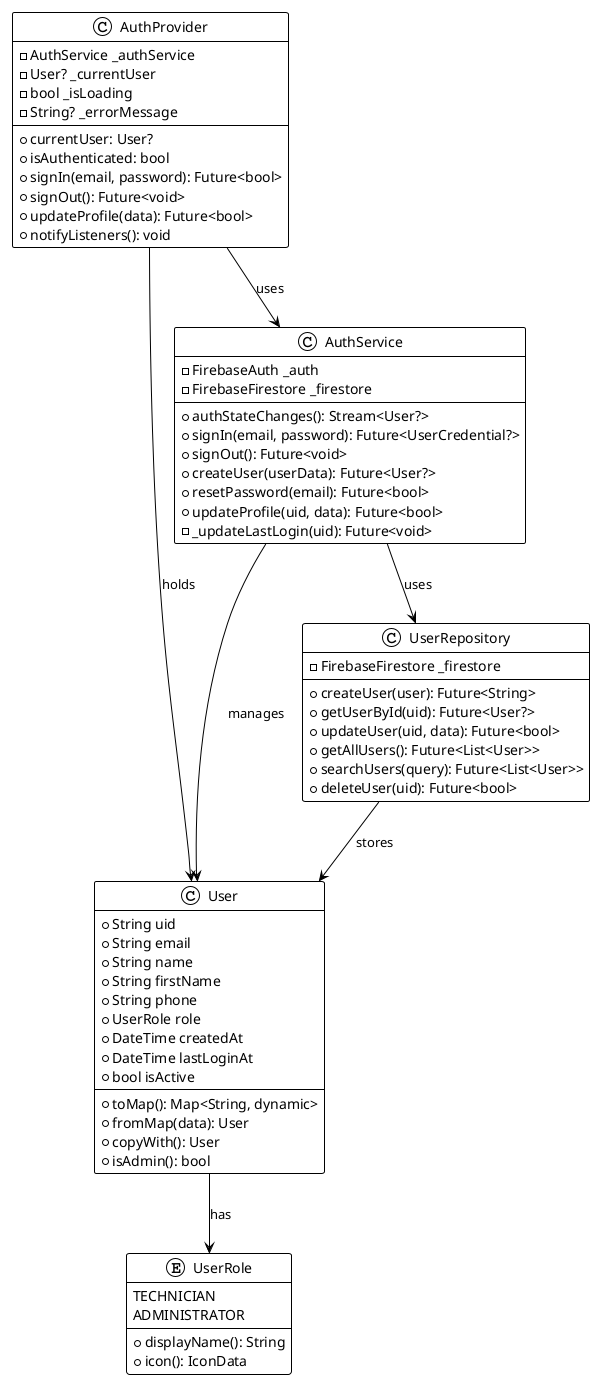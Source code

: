 @startuml
!theme plain

class User {
  +String uid
  +String email
  +String name
  +String firstName
  +String phone
  +UserRole role
  +DateTime createdAt
  +DateTime lastLoginAt
  +bool isActive
  --
  +toMap(): Map<String, dynamic>
  +fromMap(data): User
  +copyWith(): User
  +isAdmin(): bool
}

enum UserRole {
  TECHNICIAN
  ADMINISTRATOR
  --
  +displayName(): String
  +icon(): IconData
}

class AuthService {
  -FirebaseAuth _auth
  -FirebaseFirestore _firestore
  --
  +authStateChanges(): Stream<User?>
  +signIn(email, password): Future<UserCredential?>
  +signOut(): Future<void>
  +createUser(userData): Future<User?>
  +resetPassword(email): Future<bool>
  +updateProfile(uid, data): Future<bool>
  -_updateLastLogin(uid): Future<void>
}

class AuthProvider {
  -AuthService _authService
  -User? _currentUser
  -bool _isLoading
  -String? _errorMessage
  --
  +currentUser: User?
  +isAuthenticated: bool
  +signIn(email, password): Future<bool>
  +signOut(): Future<void>
  +updateProfile(data): Future<bool>
  +notifyListeners(): void
}

class UserRepository {
  -FirebaseFirestore _firestore
  --
  +createUser(user): Future<String>
  +getUserById(uid): Future<User?>
  +updateUser(uid, data): Future<bool>
  +getAllUsers(): Future<List<User>>
  +searchUsers(query): Future<List<User>>
  +deleteUser(uid): Future<bool>
}

User --> UserRole : has
AuthService --> User : manages
AuthProvider --> AuthService : uses
AuthProvider --> User : holds
UserRepository --> User : stores
AuthService --> UserRepository : uses
@enduml